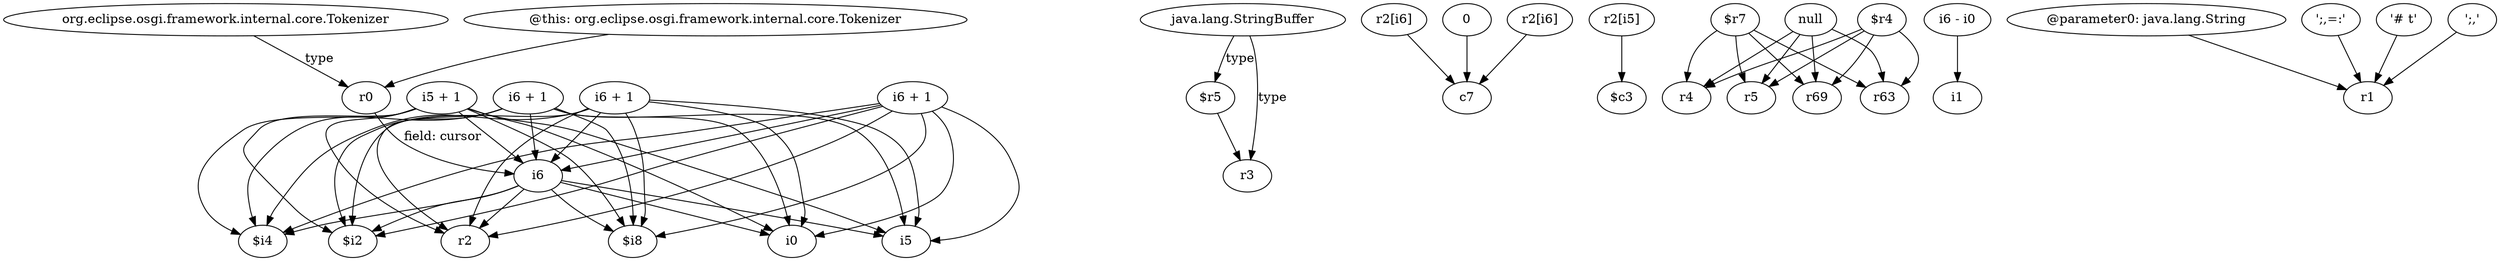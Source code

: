 digraph g {
0[label="i6 + 1"]
1[label="i0"]
0->1[label=""]
2[label="i6 + 1"]
3[label="i5"]
2->3[label=""]
4[label="i6"]
4->1[label=""]
5[label="$i4"]
2->5[label=""]
2->4[label=""]
6[label="$r5"]
7[label="r3"]
6->7[label=""]
8[label="$i2"]
0->8[label=""]
9[label="r2[i6]"]
10[label="c7"]
9->10[label=""]
11[label="i5 + 1"]
11->5[label=""]
12[label="r2[i5]"]
13[label="$c3"]
12->13[label=""]
14[label="$r7"]
15[label="r4"]
14->15[label=""]
16[label="i6 + 1"]
16->8[label=""]
11->3[label=""]
17[label="$r4"]
18[label="r63"]
17->18[label=""]
19[label="null"]
20[label="r69"]
19->20[label=""]
16->5[label=""]
21[label="r2"]
2->21[label=""]
22[label="java.lang.StringBuffer"]
22->7[label="type"]
23[label="r5"]
14->23[label=""]
24[label="$i8"]
11->24[label=""]
4->3[label=""]
11->4[label=""]
4->5[label=""]
17->20[label=""]
25[label="0"]
25->10[label=""]
4->21[label=""]
17->23[label=""]
2->8[label=""]
26[label="org.eclipse.osgi.framework.internal.core.Tokenizer"]
27[label="r0"]
26->27[label="type"]
0->21[label=""]
16->4[label=""]
16->24[label=""]
11->1[label=""]
11->8[label=""]
16->3[label=""]
28[label="r2[i6]"]
28->10[label=""]
29[label="i6 - i0"]
30[label="i1"]
29->30[label=""]
19->18[label=""]
31[label="@this: org.eclipse.osgi.framework.internal.core.Tokenizer"]
31->27[label=""]
2->1[label=""]
14->20[label=""]
32[label="@parameter0: java.lang.String"]
33[label="r1"]
32->33[label=""]
0->24[label=""]
16->21[label=""]
4->24[label=""]
0->4[label=""]
0->3[label=""]
27->4[label="field: cursor"]
22->6[label="type"]
19->23[label=""]
4->8[label=""]
11->21[label=""]
2->24[label=""]
34[label="';,=:'"]
34->33[label=""]
14->18[label=""]
0->5[label=""]
17->15[label=""]
19->15[label=""]
35[label="'# \t'"]
35->33[label=""]
36[label="';,'"]
36->33[label=""]
16->1[label=""]
}